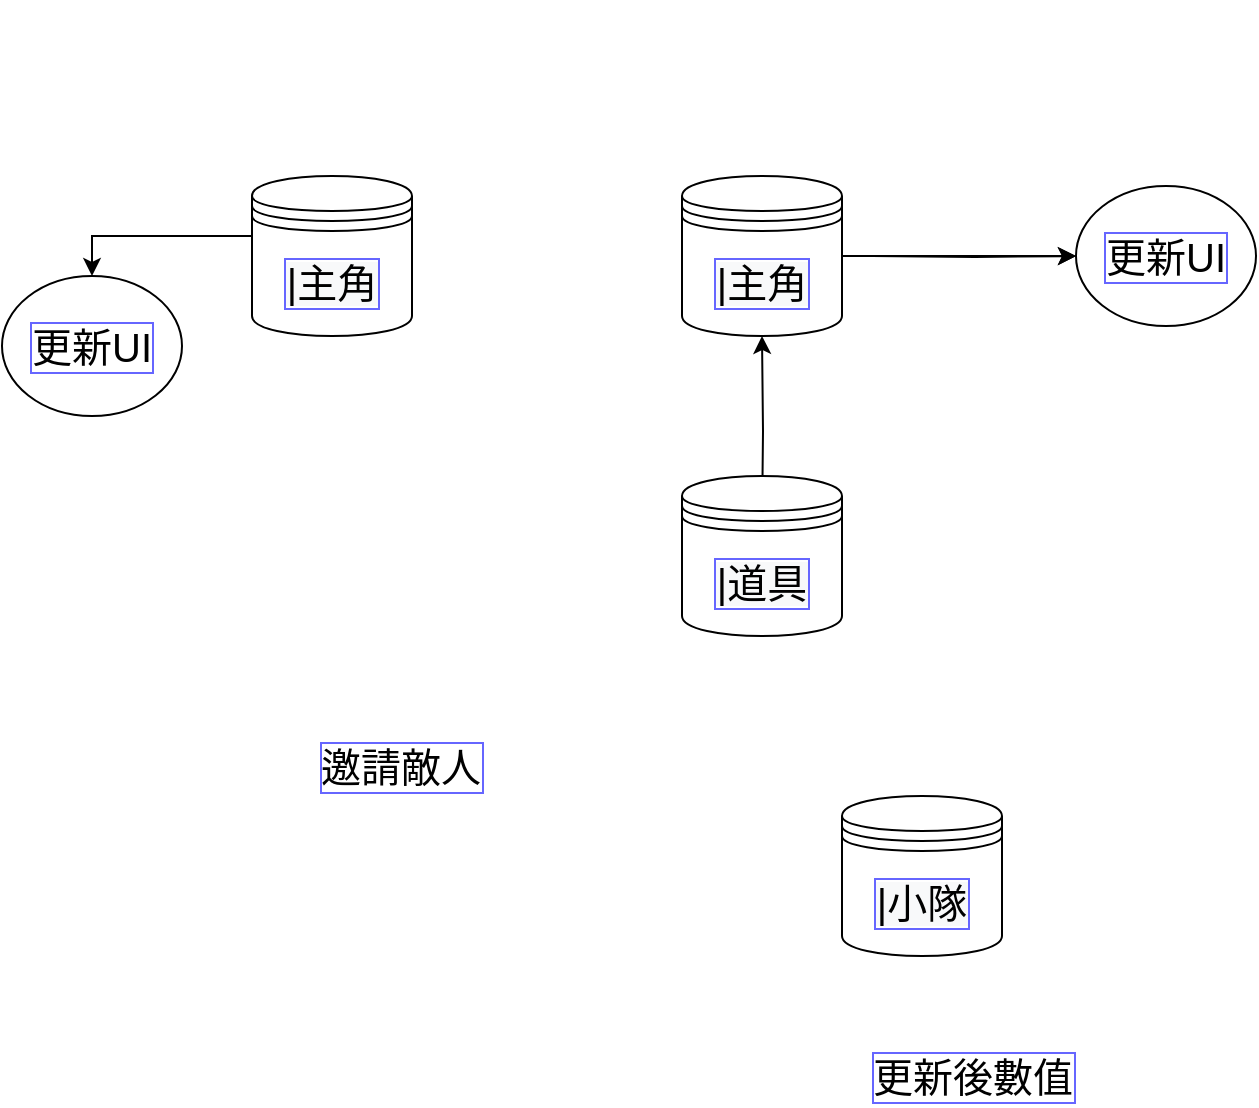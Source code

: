 <mxfile version="18.1.2" type="github">
  <diagram id="C5RBs43oDa-KdzZeNtuy" name="Page-1">
    <mxGraphModel dx="1350" dy="744" grid="1" gridSize="10" guides="1" tooltips="1" connect="1" arrows="1" fold="1" page="1" pageScale="1" pageWidth="827" pageHeight="1169" math="0" shadow="0">
      <root>
        <mxCell id="WIyWlLk6GJQsqaUBKTNV-0" />
        <mxCell id="WIyWlLk6GJQsqaUBKTNV-1" parent="WIyWlLk6GJQsqaUBKTNV-0" />
        <mxCell id="sqbIsw3hlbKRLwTeyo-x-73" style="edgeStyle=orthogonalEdgeStyle;rounded=0;orthogonalLoop=1;jettySize=auto;html=1;exitX=1;exitY=0.5;exitDx=0;exitDy=0;entryX=0;entryY=0.625;entryDx=0;entryDy=0;fontSize=20;entryPerimeter=0;fontStyle=0" edge="1" parent="WIyWlLk6GJQsqaUBKTNV-1" target="sqbIsw3hlbKRLwTeyo-x-87">
          <mxGeometry relative="1" as="geometry">
            <mxPoint x="440" y="490" as="targetPoint" />
          </mxGeometry>
        </mxCell>
        <mxCell id="sqbIsw3hlbKRLwTeyo-x-81" style="edgeStyle=orthogonalEdgeStyle;rounded=0;orthogonalLoop=1;jettySize=auto;html=1;exitX=0.25;exitY=1;exitDx=0;exitDy=0;entryX=0;entryY=0.5;entryDx=0;entryDy=0;fontSize=20;fontStyle=0" edge="1" parent="WIyWlLk6GJQsqaUBKTNV-1">
          <mxGeometry relative="1" as="geometry" />
        </mxCell>
        <mxCell id="sqbIsw3hlbKRLwTeyo-x-91" style="edgeStyle=orthogonalEdgeStyle;rounded=0;orthogonalLoop=1;jettySize=auto;html=1;exitX=0.5;exitY=0;exitDx=0;exitDy=0;fontSize=20;fontStyle=0" edge="1" parent="WIyWlLk6GJQsqaUBKTNV-1">
          <mxGeometry relative="1" as="geometry">
            <mxPoint x="275" y="370" as="targetPoint" />
          </mxGeometry>
        </mxCell>
        <mxCell id="sqbIsw3hlbKRLwTeyo-x-64" style="edgeStyle=orthogonalEdgeStyle;rounded=0;orthogonalLoop=1;jettySize=auto;html=1;exitX=0.75;exitY=0;exitDx=0;exitDy=0;entryX=0.75;entryY=0.95;entryDx=0;entryDy=0;entryPerimeter=0;fontSize=20;fontStyle=0" edge="1" parent="WIyWlLk6GJQsqaUBKTNV-1">
          <mxGeometry relative="1" as="geometry">
            <mxPoint x="305" y="300" as="sourcePoint" />
          </mxGeometry>
        </mxCell>
        <mxCell id="sqbIsw3hlbKRLwTeyo-x-68" style="edgeStyle=orthogonalEdgeStyle;rounded=0;orthogonalLoop=1;jettySize=auto;html=1;exitX=0.213;exitY=0.375;exitDx=0;exitDy=0;entryX=0.5;entryY=0;entryDx=0;entryDy=0;fontSize=20;exitPerimeter=0;fontStyle=0" edge="1" parent="WIyWlLk6GJQsqaUBKTNV-1" source="sqbIsw3hlbKRLwTeyo-x-88" target="sqbIsw3hlbKRLwTeyo-x-65">
          <mxGeometry relative="1" as="geometry">
            <mxPoint x="215" y="315" as="sourcePoint" />
          </mxGeometry>
        </mxCell>
        <mxCell id="sqbIsw3hlbKRLwTeyo-x-94" style="edgeStyle=orthogonalEdgeStyle;rounded=0;orthogonalLoop=1;jettySize=auto;html=1;exitX=0;exitY=1;exitDx=0;exitDy=0;entryX=0.15;entryY=0.05;entryDx=0;entryDy=0;entryPerimeter=0;fontSize=20;fontStyle=0" edge="1" parent="WIyWlLk6GJQsqaUBKTNV-1" target="sqbIsw3hlbKRLwTeyo-x-88">
          <mxGeometry relative="1" as="geometry" />
        </mxCell>
        <mxCell id="sqbIsw3hlbKRLwTeyo-x-53" style="edgeStyle=orthogonalEdgeStyle;rounded=0;orthogonalLoop=1;jettySize=auto;html=1;fontSize=20;entryX=0.5;entryY=0;entryDx=0;entryDy=0;fontStyle=0" edge="1" parent="WIyWlLk6GJQsqaUBKTNV-1">
          <mxGeometry relative="1" as="geometry">
            <mxPoint x="470" y="210" as="sourcePoint" />
            <mxPoint x="470" y="210" as="targetPoint" />
          </mxGeometry>
        </mxCell>
        <mxCell id="sqbIsw3hlbKRLwTeyo-x-56" style="edgeStyle=orthogonalEdgeStyle;rounded=0;orthogonalLoop=1;jettySize=auto;html=1;fontSize=20;entryX=0;entryY=0.625;entryDx=0;entryDy=0;entryPerimeter=0;fontStyle=0" edge="1" parent="WIyWlLk6GJQsqaUBKTNV-1" target="sqbIsw3hlbKRLwTeyo-x-89">
          <mxGeometry relative="1" as="geometry">
            <mxPoint x="510" y="650" as="targetPoint" />
          </mxGeometry>
        </mxCell>
        <mxCell id="sqbIsw3hlbKRLwTeyo-x-83" style="edgeStyle=orthogonalEdgeStyle;rounded=0;orthogonalLoop=1;jettySize=auto;html=1;exitX=0;exitY=0.5;exitDx=0;exitDy=0;fontSize=20;entryX=0.122;entryY=1;entryDx=0;entryDy=0;entryPerimeter=0;fontStyle=0" edge="1" parent="WIyWlLk6GJQsqaUBKTNV-1">
          <mxGeometry relative="1" as="geometry">
            <mxPoint x="240" y="530" as="targetPoint" />
          </mxGeometry>
        </mxCell>
        <mxCell id="sqbIsw3hlbKRLwTeyo-x-70" style="edgeStyle=orthogonalEdgeStyle;rounded=0;orthogonalLoop=1;jettySize=auto;html=1;exitX=0.5;exitY=1;exitDx=0;exitDy=0;entryX=0;entryY=0.5;entryDx=0;entryDy=0;fontSize=20;fontStyle=0" edge="1" parent="WIyWlLk6GJQsqaUBKTNV-1" source="sqbIsw3hlbKRLwTeyo-x-65">
          <mxGeometry relative="1" as="geometry" />
        </mxCell>
        <mxCell id="sqbIsw3hlbKRLwTeyo-x-65" value="更新UI" style="ellipse;whiteSpace=wrap;html=1;labelBackgroundColor=default;labelBorderColor=#6666FF;fontSize=20;fontStyle=0" vertex="1" parent="WIyWlLk6GJQsqaUBKTNV-1">
          <mxGeometry x="110" y="340" width="90" height="70" as="geometry" />
        </mxCell>
        <mxCell id="sqbIsw3hlbKRLwTeyo-x-74" style="edgeStyle=orthogonalEdgeStyle;rounded=0;orthogonalLoop=1;jettySize=auto;html=1;fontSize=20;entryX=0.5;entryY=1;entryDx=0;entryDy=0;fontStyle=0" edge="1" parent="WIyWlLk6GJQsqaUBKTNV-1" target="sqbIsw3hlbKRLwTeyo-x-84">
          <mxGeometry relative="1" as="geometry">
            <mxPoint x="490" y="380" as="targetPoint" />
            <mxPoint x="490" y="465" as="sourcePoint" />
          </mxGeometry>
        </mxCell>
        <mxCell id="sqbIsw3hlbKRLwTeyo-x-80" style="edgeStyle=orthogonalEdgeStyle;rounded=0;orthogonalLoop=1;jettySize=auto;html=1;exitX=0.5;exitY=1;exitDx=0;exitDy=0;entryX=0.5;entryY=1;entryDx=0;entryDy=0;fontSize=20;fontStyle=0" edge="1" parent="WIyWlLk6GJQsqaUBKTNV-1" source="sqbIsw3hlbKRLwTeyo-x-76">
          <mxGeometry relative="1" as="geometry" />
        </mxCell>
        <mxCell id="sqbIsw3hlbKRLwTeyo-x-76" value="更新UI" style="ellipse;whiteSpace=wrap;html=1;labelBackgroundColor=default;labelBorderColor=#6666FF;fontSize=20;fontStyle=0" vertex="1" parent="WIyWlLk6GJQsqaUBKTNV-1">
          <mxGeometry x="647" y="295" width="90" height="70" as="geometry" />
        </mxCell>
        <mxCell id="sqbIsw3hlbKRLwTeyo-x-79" style="edgeStyle=orthogonalEdgeStyle;rounded=0;orthogonalLoop=1;jettySize=auto;html=1;exitX=1;exitY=0.5;exitDx=0;exitDy=0;fontSize=20;fontStyle=0" edge="1" parent="WIyWlLk6GJQsqaUBKTNV-1" target="sqbIsw3hlbKRLwTeyo-x-76">
          <mxGeometry relative="1" as="geometry">
            <mxPoint x="545" y="330" as="sourcePoint" />
          </mxGeometry>
        </mxCell>
        <mxCell id="sqbIsw3hlbKRLwTeyo-x-85" value="" style="edgeStyle=orthogonalEdgeStyle;rounded=0;orthogonalLoop=1;jettySize=auto;html=1;fontSize=20;fontStyle=0" edge="1" parent="WIyWlLk6GJQsqaUBKTNV-1" source="sqbIsw3hlbKRLwTeyo-x-84" target="sqbIsw3hlbKRLwTeyo-x-76">
          <mxGeometry relative="1" as="geometry" />
        </mxCell>
        <mxCell id="sqbIsw3hlbKRLwTeyo-x-84" value="&lt;span style=&quot;color: rgb(0, 0, 0); font-family: Helvetica; font-size: 20px; font-style: normal; font-variant-ligatures: normal; font-variant-caps: normal; letter-spacing: normal; orphans: 2; text-align: center; text-indent: 0px; text-transform: none; widows: 2; word-spacing: 0px; -webkit-text-stroke-width: 0px; background-color: rgb(248, 249, 250); text-decoration-thickness: initial; text-decoration-style: initial; text-decoration-color: initial; float: none; display: inline !important;&quot;&gt;|主角&lt;/span&gt;" style="shape=datastore;whiteSpace=wrap;html=1;labelBackgroundColor=default;labelBorderColor=#6666FF;fontSize=20;fontStyle=0" vertex="1" parent="WIyWlLk6GJQsqaUBKTNV-1">
          <mxGeometry x="450" y="290" width="80" height="80" as="geometry" />
        </mxCell>
        <mxCell id="sqbIsw3hlbKRLwTeyo-x-87" value="&lt;span style=&quot;color: rgb(0, 0, 0); font-family: Helvetica; font-size: 20px; font-style: normal; font-variant-ligatures: normal; font-variant-caps: normal; letter-spacing: normal; orphans: 2; text-align: center; text-indent: 0px; text-transform: none; widows: 2; word-spacing: 0px; -webkit-text-stroke-width: 0px; background-color: rgb(248, 249, 250); text-decoration-thickness: initial; text-decoration-style: initial; text-decoration-color: initial; float: none; display: inline !important;&quot;&gt;|道具&lt;/span&gt;" style="shape=datastore;whiteSpace=wrap;html=1;labelBackgroundColor=default;labelBorderColor=#6666FF;fontSize=20;fontStyle=0" vertex="1" parent="WIyWlLk6GJQsqaUBKTNV-1">
          <mxGeometry x="450" y="440" width="80" height="80" as="geometry" />
        </mxCell>
        <mxCell id="sqbIsw3hlbKRLwTeyo-x-88" value="&lt;span style=&quot;color: rgb(0, 0, 0); font-family: Helvetica; font-size: 20px; font-style: normal; font-variant-ligatures: normal; font-variant-caps: normal; letter-spacing: normal; orphans: 2; text-align: center; text-indent: 0px; text-transform: none; widows: 2; word-spacing: 0px; -webkit-text-stroke-width: 0px; background-color: rgb(248, 249, 250); text-decoration-thickness: initial; text-decoration-style: initial; text-decoration-color: initial; float: none; display: inline !important;&quot;&gt;|主角&lt;/span&gt;" style="shape=datastore;whiteSpace=wrap;html=1;labelBackgroundColor=default;labelBorderColor=#6666FF;fontSize=20;fontStyle=0" vertex="1" parent="WIyWlLk6GJQsqaUBKTNV-1">
          <mxGeometry x="235" y="290" width="80" height="80" as="geometry" />
        </mxCell>
        <mxCell id="sqbIsw3hlbKRLwTeyo-x-89" value="&lt;span style=&quot;color: rgb(0, 0, 0); font-family: Helvetica; font-size: 20px; font-style: normal; font-variant-ligatures: normal; font-variant-caps: normal; letter-spacing: normal; orphans: 2; text-align: center; text-indent: 0px; text-transform: none; widows: 2; word-spacing: 0px; -webkit-text-stroke-width: 0px; background-color: rgb(248, 249, 250); text-decoration-thickness: initial; text-decoration-style: initial; text-decoration-color: initial; float: none; display: inline !important;&quot;&gt;|小隊&lt;/span&gt;" style="shape=datastore;whiteSpace=wrap;html=1;labelBackgroundColor=default;labelBorderColor=#6666FF;fontSize=20;fontStyle=0" vertex="1" parent="WIyWlLk6GJQsqaUBKTNV-1">
          <mxGeometry x="530" y="600" width="80" height="80" as="geometry" />
        </mxCell>
        <mxCell id="sqbIsw3hlbKRLwTeyo-x-95" value="&lt;span style=&quot;font-size: 20px;&quot;&gt;邀請敵人&lt;/span&gt;" style="text;html=1;resizable=0;autosize=1;align=center;verticalAlign=middle;points=[];fillColor=none;strokeColor=none;rounded=0;labelBackgroundColor=default;labelBorderColor=#6666FF;rotation=0;fontStyle=0;fontSize=20;" vertex="1" parent="WIyWlLk6GJQsqaUBKTNV-1">
          <mxGeometry x="259" y="570" width="100" height="30" as="geometry" />
        </mxCell>
        <mxCell id="sqbIsw3hlbKRLwTeyo-x-96" value="更新後數值" style="text;html=1;resizable=0;autosize=1;align=center;verticalAlign=middle;points=[];fillColor=none;strokeColor=none;rounded=0;labelBackgroundColor=default;labelBorderColor=#6666FF;fontSize=20;fontStyle=0" vertex="1" parent="WIyWlLk6GJQsqaUBKTNV-1">
          <mxGeometry x="535" y="725" width="120" height="30" as="geometry" />
        </mxCell>
      </root>
    </mxGraphModel>
  </diagram>
</mxfile>
